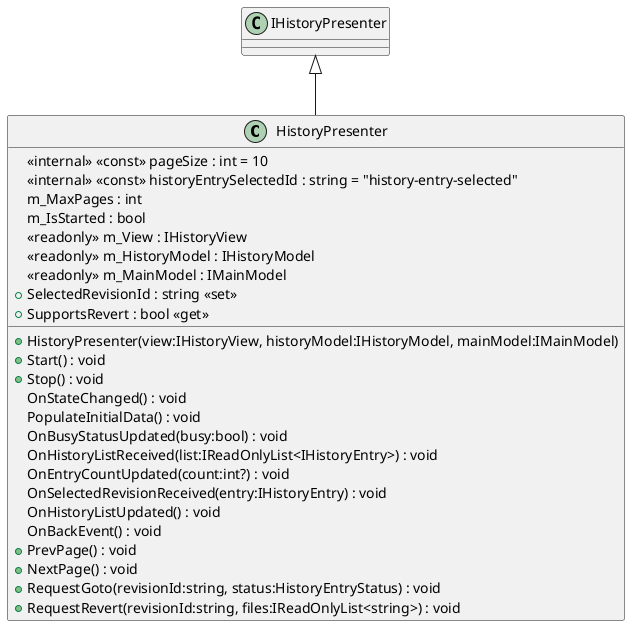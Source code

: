 @startuml
class HistoryPresenter {
    <<internal>> <<const>> pageSize : int = 10
    <<internal>> <<const>> historyEntrySelectedId : string = "history-entry-selected"
    m_MaxPages : int
    m_IsStarted : bool
    <<readonly>> m_View : IHistoryView
    <<readonly>> m_HistoryModel : IHistoryModel
    <<readonly>> m_MainModel : IMainModel
    + HistoryPresenter(view:IHistoryView, historyModel:IHistoryModel, mainModel:IMainModel)
    + Start() : void
    + Stop() : void
    OnStateChanged() : void
    PopulateInitialData() : void
    OnBusyStatusUpdated(busy:bool) : void
    OnHistoryListReceived(list:IReadOnlyList<IHistoryEntry>) : void
    OnEntryCountUpdated(count:int?) : void
    OnSelectedRevisionReceived(entry:IHistoryEntry) : void
    OnHistoryListUpdated() : void
    OnBackEvent() : void
    + PrevPage() : void
    + NextPage() : void
    + SelectedRevisionId : string <<set>>
    + RequestGoto(revisionId:string, status:HistoryEntryStatus) : void
    + SupportsRevert : bool <<get>>
    + RequestRevert(revisionId:string, files:IReadOnlyList<string>) : void
}
IHistoryPresenter <|-- HistoryPresenter
@enduml
